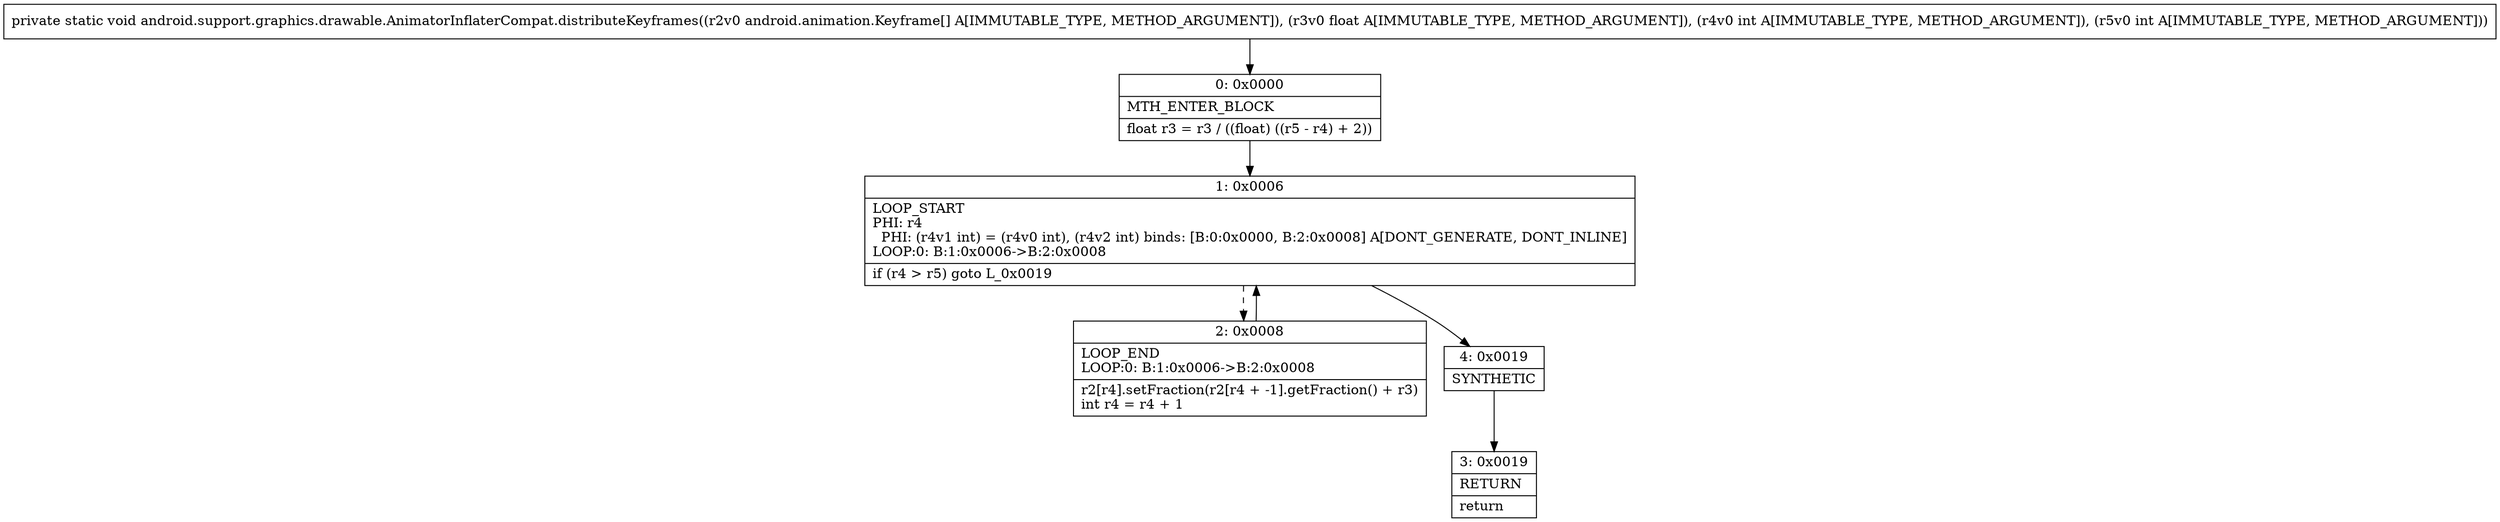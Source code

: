 digraph "CFG forandroid.support.graphics.drawable.AnimatorInflaterCompat.distributeKeyframes([Landroid\/animation\/Keyframe;FII)V" {
Node_0 [shape=record,label="{0\:\ 0x0000|MTH_ENTER_BLOCK\l|float r3 = r3 \/ ((float) ((r5 \- r4) + 2))\l}"];
Node_1 [shape=record,label="{1\:\ 0x0006|LOOP_START\lPHI: r4 \l  PHI: (r4v1 int) = (r4v0 int), (r4v2 int) binds: [B:0:0x0000, B:2:0x0008] A[DONT_GENERATE, DONT_INLINE]\lLOOP:0: B:1:0x0006\-\>B:2:0x0008\l|if (r4 \> r5) goto L_0x0019\l}"];
Node_2 [shape=record,label="{2\:\ 0x0008|LOOP_END\lLOOP:0: B:1:0x0006\-\>B:2:0x0008\l|r2[r4].setFraction(r2[r4 + \-1].getFraction() + r3)\lint r4 = r4 + 1\l}"];
Node_3 [shape=record,label="{3\:\ 0x0019|RETURN\l|return\l}"];
Node_4 [shape=record,label="{4\:\ 0x0019|SYNTHETIC\l}"];
MethodNode[shape=record,label="{private static void android.support.graphics.drawable.AnimatorInflaterCompat.distributeKeyframes((r2v0 android.animation.Keyframe[] A[IMMUTABLE_TYPE, METHOD_ARGUMENT]), (r3v0 float A[IMMUTABLE_TYPE, METHOD_ARGUMENT]), (r4v0 int A[IMMUTABLE_TYPE, METHOD_ARGUMENT]), (r5v0 int A[IMMUTABLE_TYPE, METHOD_ARGUMENT])) }"];
MethodNode -> Node_0;
Node_0 -> Node_1;
Node_1 -> Node_2[style=dashed];
Node_1 -> Node_4;
Node_2 -> Node_1;
Node_4 -> Node_3;
}

